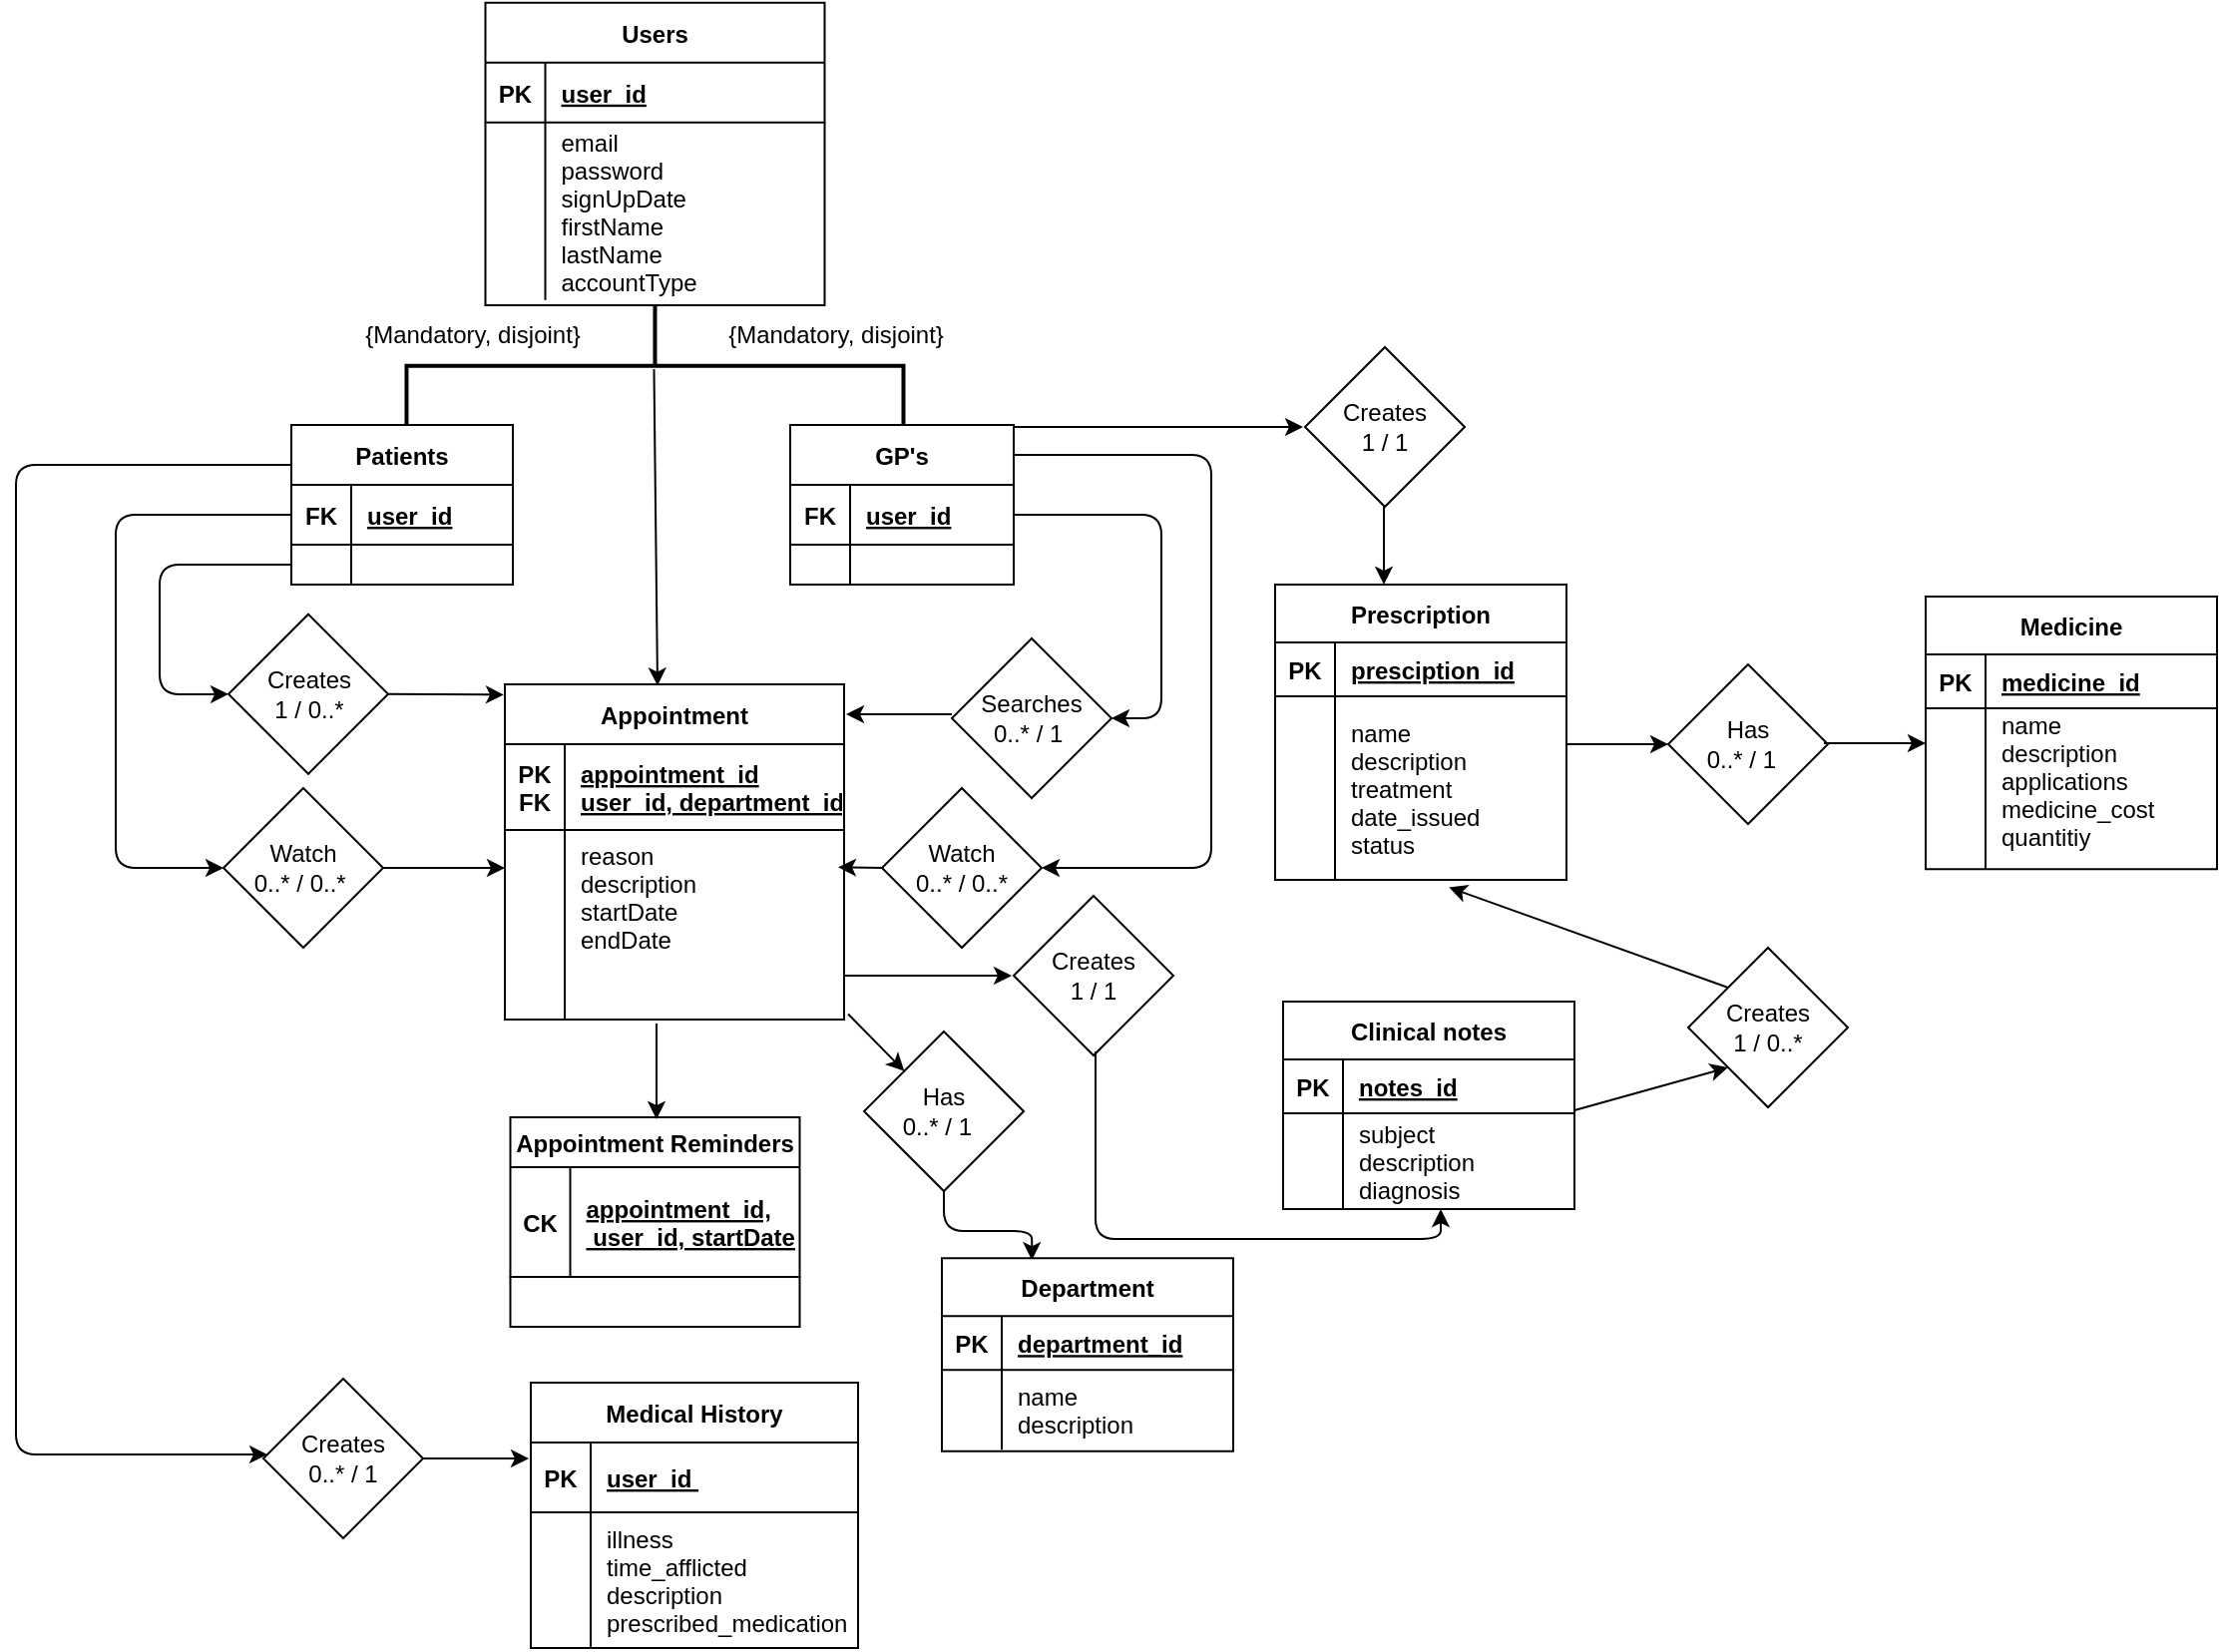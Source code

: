 <mxfile version="13.10.2" type="device"><diagram id="R2lEEEUBdFMjLlhIrx00" name="Diagram"><mxGraphModel dx="1635" dy="1203" grid="0" gridSize="10" guides="1" tooltips="1" connect="1" arrows="1" fold="1" page="0" pageScale="1" pageWidth="850" pageHeight="1100" math="0" shadow="0" extFonts="Permanent Marker^https://fonts.googleapis.com/css?family=Permanent+Marker"><root><mxCell id="0"/><mxCell id="1" parent="0"/><mxCell id="ns8veMdd_7WvEedU-JZv-5" style="edgeStyle=orthogonalEdgeStyle;rounded=1;orthogonalLoop=1;jettySize=auto;html=1;exitX=0;exitY=0.25;exitDx=0;exitDy=0;" parent="1" source="C-vyLk0tnHw3VtMMgP7b-2" target="ns8veMdd_7WvEedU-JZv-6" edge="1"><mxGeometry relative="1" as="geometry"><mxPoint x="40" y="370" as="targetPoint"/><Array as="points"><mxPoint x="105" y="230"/><mxPoint x="105" y="726"/><mxPoint x="269" y="726"/></Array></mxGeometry></mxCell><mxCell id="6a3gbyVTUJdRKcO8Yb8x-32" value="" style="strokeWidth=2;html=1;shape=mxgraph.flowchart.annotation_2;align=left;labelPosition=right;pointerEvents=1;rotation=90;" parent="1" vertex="1"><mxGeometry x="395.37" y="55.87" width="59.75" height="249" as="geometry"/></mxCell><mxCell id="6a3gbyVTUJdRKcO8Yb8x-34" value="Searches&lt;br&gt;0..* / 1&amp;nbsp;" style="rhombus;whiteSpace=wrap;html=1;" parent="1" vertex="1"><mxGeometry x="574" y="317" width="80" height="80" as="geometry"/></mxCell><mxCell id="6a3gbyVTUJdRKcO8Yb8x-35" style="edgeStyle=orthogonalEdgeStyle;rounded=1;orthogonalLoop=1;jettySize=auto;html=1;exitX=1;exitY=0.5;exitDx=0;exitDy=0;entryX=1;entryY=0.5;entryDx=0;entryDy=0;" parent="1" source="6a3gbyVTUJdRKcO8Yb8x-25" target="6a3gbyVTUJdRKcO8Yb8x-34" edge="1"><mxGeometry relative="1" as="geometry"><Array as="points"><mxPoint x="679" y="255"/><mxPoint x="679" y="357"/></Array></mxGeometry></mxCell><mxCell id="6a3gbyVTUJdRKcO8Yb8x-44" value="Creates &lt;br&gt;1 / 0..*" style="rhombus;whiteSpace=wrap;html=1;" parent="1" vertex="1"><mxGeometry x="211.5" y="304.87" width="80" height="80" as="geometry"/></mxCell><mxCell id="6a3gbyVTUJdRKcO8Yb8x-46" style="edgeStyle=orthogonalEdgeStyle;rounded=1;orthogonalLoop=1;jettySize=auto;html=1;entryX=0;entryY=0.5;entryDx=0;entryDy=0;exitX=0;exitY=0.5;exitDx=0;exitDy=0;" parent="1" source="C-vyLk0tnHw3VtMMgP7b-6" target="6a3gbyVTUJdRKcO8Yb8x-44" edge="1"><mxGeometry relative="1" as="geometry"><Array as="points"><mxPoint x="177" y="280"/><mxPoint x="177" y="345"/><mxPoint x="198" y="345"/></Array><mxPoint x="250" y="280" as="sourcePoint"/></mxGeometry></mxCell><mxCell id="wx3--FIx8wRdteSqaftg-1" value="Watch&lt;br&gt;0..* / 0..*&amp;nbsp;" style="rhombus;whiteSpace=wrap;html=1;" parent="1" vertex="1"><mxGeometry x="209" y="392" width="80" height="80" as="geometry"/></mxCell><mxCell id="wx3--FIx8wRdteSqaftg-5" style="edgeStyle=orthogonalEdgeStyle;rounded=1;orthogonalLoop=1;jettySize=auto;html=1;exitX=0;exitY=0.5;exitDx=0;exitDy=0;entryX=0;entryY=0.5;entryDx=0;entryDy=0;" parent="1" source="C-vyLk0tnHw3VtMMgP7b-3" target="wx3--FIx8wRdteSqaftg-1" edge="1"><mxGeometry relative="1" as="geometry"><mxPoint x="250" y="240" as="sourcePoint"/><mxPoint x="170" y="630" as="targetPoint"/><Array as="points"><mxPoint x="155" y="255"/><mxPoint x="155" y="432"/></Array></mxGeometry></mxCell><mxCell id="ns8veMdd_7WvEedU-JZv-32" style="edgeStyle=orthogonalEdgeStyle;rounded=1;orthogonalLoop=1;jettySize=auto;html=1;exitX=1;exitY=0.5;exitDx=0;exitDy=0;strokeColor=none;" parent="1" source="wx3--FIx8wRdteSqaftg-41" target="wx3--FIx8wRdteSqaftg-28" edge="1"><mxGeometry relative="1" as="geometry"/></mxCell><mxCell id="2" style="edgeStyle=orthogonalEdgeStyle;rounded=1;orthogonalLoop=1;jettySize=auto;html=1;entryX=0.309;entryY=0.01;entryDx=0;entryDy=0;entryPerimeter=0;" parent="1" source="wx3--FIx8wRdteSqaftg-41" target="wx3--FIx8wRdteSqaftg-28" edge="1"><mxGeometry relative="1" as="geometry"/></mxCell><mxCell id="wx3--FIx8wRdteSqaftg-41" value="Has&lt;br&gt;0..* / 1 &amp;nbsp;" style="rhombus;whiteSpace=wrap;html=1;" parent="1" vertex="1"><mxGeometry x="530" y="514" width="80" height="80" as="geometry"/></mxCell><mxCell id="6a3gbyVTUJdRKcO8Yb8x-36" value="Appointment" style="shape=table;startSize=30;container=1;collapsible=1;childLayout=tableLayout;fixedRows=1;rowLines=0;fontStyle=1;align=center;resizeLast=1;" parent="1" vertex="1"><mxGeometry x="350" y="340" width="170" height="168" as="geometry"><mxRectangle x="340" y="20" width="70" height="30" as="alternateBounds"/></mxGeometry></mxCell><mxCell id="6a3gbyVTUJdRKcO8Yb8x-37" value="" style="shape=partialRectangle;collapsible=0;dropTarget=0;pointerEvents=0;fillColor=none;points=[[0,0.5],[1,0.5]];portConstraint=eastwest;top=0;left=0;right=0;bottom=1;" parent="6a3gbyVTUJdRKcO8Yb8x-36" vertex="1"><mxGeometry y="30" width="170" height="43" as="geometry"/></mxCell><mxCell id="6a3gbyVTUJdRKcO8Yb8x-38" value="PK&#10;FK" style="shape=partialRectangle;overflow=hidden;connectable=0;fillColor=none;top=0;left=0;bottom=0;right=0;fontStyle=1;" parent="6a3gbyVTUJdRKcO8Yb8x-37" vertex="1"><mxGeometry width="30" height="43" as="geometry"/></mxCell><mxCell id="6a3gbyVTUJdRKcO8Yb8x-39" value="appointment_id&#10;user_id, department_id" style="shape=partialRectangle;overflow=hidden;connectable=0;fillColor=none;top=0;left=0;bottom=0;right=0;align=left;spacingLeft=6;fontStyle=5;" parent="6a3gbyVTUJdRKcO8Yb8x-37" vertex="1"><mxGeometry x="30" width="140" height="43" as="geometry"/></mxCell><mxCell id="6a3gbyVTUJdRKcO8Yb8x-40" value="" style="shape=partialRectangle;collapsible=0;dropTarget=0;pointerEvents=0;fillColor=none;points=[[0,0.5],[1,0.5]];portConstraint=eastwest;top=0;left=0;right=0;bottom=0;" parent="6a3gbyVTUJdRKcO8Yb8x-36" vertex="1"><mxGeometry y="73" width="170" height="95" as="geometry"/></mxCell><mxCell id="6a3gbyVTUJdRKcO8Yb8x-41" value="" style="shape=partialRectangle;overflow=hidden;connectable=0;fillColor=none;top=0;left=0;bottom=0;right=0;" parent="6a3gbyVTUJdRKcO8Yb8x-40" vertex="1"><mxGeometry width="30" height="95" as="geometry"/></mxCell><mxCell id="6a3gbyVTUJdRKcO8Yb8x-42" value="reason&#10;description&#10;startDate&#10;endDate&#10;&#10;" style="shape=partialRectangle;overflow=hidden;connectable=0;fillColor=none;top=0;left=0;bottom=0;right=0;align=left;spacingLeft=6;" parent="6a3gbyVTUJdRKcO8Yb8x-40" vertex="1"><mxGeometry x="30" width="140" height="95" as="geometry"/></mxCell><mxCell id="ns8veMdd_7WvEedU-JZv-6" value="Creates&lt;br&gt;0..* / 1" style="rhombus;whiteSpace=wrap;html=1;" parent="1" vertex="1"><mxGeometry x="229" y="688" width="80" height="80" as="geometry"/></mxCell><mxCell id="P6kOcSW-mybjxz6MBlRz-5" value="{Mandatory, disjoint}" style="text;html=1;strokeColor=none;fillColor=none;align=center;verticalAlign=middle;whiteSpace=wrap;rounded=0;" parent="1" vertex="1"><mxGeometry x="269" y="150" width="130" height="30" as="geometry"/></mxCell><mxCell id="P6kOcSW-mybjxz6MBlRz-6" value="{Mandatory, disjoint}" style="text;html=1;strokeColor=none;fillColor=none;align=center;verticalAlign=middle;whiteSpace=wrap;rounded=0;" parent="1" vertex="1"><mxGeometry x="450.5" y="150" width="130" height="30" as="geometry"/></mxCell><mxCell id="P6kOcSW-mybjxz6MBlRz-7" value="" style="endArrow=classic;html=1;exitX=1;exitY=0.5;exitDx=0;exitDy=0;entryX=-0.003;entryY=0.031;entryDx=0;entryDy=0;entryPerimeter=0;" parent="1" source="6a3gbyVTUJdRKcO8Yb8x-44" target="6a3gbyVTUJdRKcO8Yb8x-36" edge="1"><mxGeometry width="50" height="50" relative="1" as="geometry"><mxPoint x="330" y="390" as="sourcePoint"/><mxPoint x="350" y="350" as="targetPoint"/></mxGeometry></mxCell><mxCell id="P6kOcSW-mybjxz6MBlRz-9" value="" style="endArrow=classic;html=1;exitX=1;exitY=0.5;exitDx=0;exitDy=0;" parent="1" source="wx3--FIx8wRdteSqaftg-1" edge="1"><mxGeometry width="50" height="50" relative="1" as="geometry"><mxPoint x="270" y="580" as="sourcePoint"/><mxPoint x="350" y="432" as="targetPoint"/><Array as="points"/></mxGeometry></mxCell><mxCell id="P6kOcSW-mybjxz6MBlRz-10" value="" style="endArrow=classic;html=1;" parent="1" edge="1"><mxGeometry width="50" height="50" relative="1" as="geometry"><mxPoint x="574" y="355" as="sourcePoint"/><mxPoint x="521" y="355" as="targetPoint"/><Array as="points"/></mxGeometry></mxCell><mxCell id="P6kOcSW-mybjxz6MBlRz-21" value="" style="endArrow=classic;html=1;exitX=1.012;exitY=0.971;exitDx=0;exitDy=0;exitPerimeter=0;" parent="1" source="6a3gbyVTUJdRKcO8Yb8x-40" target="wx3--FIx8wRdteSqaftg-41" edge="1"><mxGeometry width="50" height="50" relative="1" as="geometry"><mxPoint x="530" y="520" as="sourcePoint"/><mxPoint x="565" y="470" as="targetPoint"/><Array as="points"/></mxGeometry></mxCell><mxCell id="wx3--FIx8wRdteSqaftg-28" value="Department" style="shape=table;startSize=29;container=1;collapsible=1;childLayout=tableLayout;fixedRows=1;rowLines=0;fontStyle=1;align=center;resizeLast=1;" parent="1" vertex="1"><mxGeometry x="569" y="627.63" width="146" height="96.75" as="geometry"/></mxCell><mxCell id="wx3--FIx8wRdteSqaftg-29" value="" style="shape=partialRectangle;collapsible=0;dropTarget=0;pointerEvents=0;fillColor=none;top=0;left=0;bottom=1;right=0;points=[[0,0.5],[1,0.5]];portConstraint=eastwest;" parent="wx3--FIx8wRdteSqaftg-28" vertex="1"><mxGeometry y="29" width="146" height="27" as="geometry"/></mxCell><mxCell id="wx3--FIx8wRdteSqaftg-30" value="PK" style="shape=partialRectangle;connectable=0;fillColor=none;top=0;left=0;bottom=0;right=0;fontStyle=1;overflow=hidden;" parent="wx3--FIx8wRdteSqaftg-29" vertex="1"><mxGeometry width="30.0" height="27" as="geometry"/></mxCell><mxCell id="wx3--FIx8wRdteSqaftg-31" value="department_id" style="shape=partialRectangle;connectable=0;fillColor=none;top=0;left=0;bottom=0;right=0;align=left;spacingLeft=6;fontStyle=5;overflow=hidden;" parent="wx3--FIx8wRdteSqaftg-29" vertex="1"><mxGeometry x="30.0" width="116" height="27" as="geometry"/></mxCell><mxCell id="wx3--FIx8wRdteSqaftg-35" value="" style="shape=partialRectangle;collapsible=0;dropTarget=0;pointerEvents=0;fillColor=none;top=0;left=0;bottom=0;right=0;points=[[0,0.5],[1,0.5]];portConstraint=eastwest;" parent="wx3--FIx8wRdteSqaftg-28" vertex="1"><mxGeometry y="56" width="146" height="40" as="geometry"/></mxCell><mxCell id="wx3--FIx8wRdteSqaftg-36" value="" style="shape=partialRectangle;connectable=0;fillColor=none;top=0;left=0;bottom=0;right=0;editable=1;overflow=hidden;" parent="wx3--FIx8wRdteSqaftg-35" vertex="1"><mxGeometry width="30.0" height="40" as="geometry"/></mxCell><mxCell id="wx3--FIx8wRdteSqaftg-37" value="name&#10;description" style="shape=partialRectangle;connectable=0;fillColor=none;top=0;left=0;bottom=0;right=0;align=left;spacingLeft=6;overflow=hidden;" parent="wx3--FIx8wRdteSqaftg-35" vertex="1"><mxGeometry x="30.0" width="116" height="40" as="geometry"/></mxCell><mxCell id="C-vyLk0tnHw3VtMMgP7b-23" value="Users" style="shape=table;startSize=30;container=1;collapsible=1;childLayout=tableLayout;fixedRows=1;rowLines=0;fontStyle=1;align=center;resizeLast=1;" parent="1" vertex="1"><mxGeometry x="340.25" y="-1.61" width="170" height="151.61" as="geometry"><mxRectangle x="340" y="20" width="70" height="30" as="alternateBounds"/></mxGeometry></mxCell><mxCell id="C-vyLk0tnHw3VtMMgP7b-24" value="" style="shape=partialRectangle;collapsible=0;dropTarget=0;pointerEvents=0;fillColor=none;points=[[0,0.5],[1,0.5]];portConstraint=eastwest;top=0;left=0;right=0;bottom=1;" parent="C-vyLk0tnHw3VtMMgP7b-23" vertex="1"><mxGeometry y="30" width="170" height="30" as="geometry"/></mxCell><mxCell id="C-vyLk0tnHw3VtMMgP7b-25" value="PK" style="shape=partialRectangle;overflow=hidden;connectable=0;fillColor=none;top=0;left=0;bottom=0;right=0;fontStyle=1;" parent="C-vyLk0tnHw3VtMMgP7b-24" vertex="1"><mxGeometry width="30" height="30" as="geometry"/></mxCell><mxCell id="C-vyLk0tnHw3VtMMgP7b-26" value="user_id" style="shape=partialRectangle;overflow=hidden;connectable=0;fillColor=none;top=0;left=0;bottom=0;right=0;align=left;spacingLeft=6;fontStyle=5;" parent="C-vyLk0tnHw3VtMMgP7b-24" vertex="1"><mxGeometry x="30" width="140" height="30" as="geometry"/></mxCell><mxCell id="C-vyLk0tnHw3VtMMgP7b-27" value="" style="shape=partialRectangle;collapsible=0;dropTarget=0;pointerEvents=0;fillColor=none;points=[[0,0.5],[1,0.5]];portConstraint=eastwest;top=0;left=0;right=0;bottom=0;" parent="C-vyLk0tnHw3VtMMgP7b-23" vertex="1"><mxGeometry y="60" width="170" height="89" as="geometry"/></mxCell><mxCell id="C-vyLk0tnHw3VtMMgP7b-28" value="" style="shape=partialRectangle;overflow=hidden;connectable=0;fillColor=none;top=0;left=0;bottom=0;right=0;" parent="C-vyLk0tnHw3VtMMgP7b-27" vertex="1"><mxGeometry width="30" height="89" as="geometry"/></mxCell><mxCell id="C-vyLk0tnHw3VtMMgP7b-29" value="email&#10;password&#10;signUpDate&#10;firstName&#10;lastName&#10;accountType" style="shape=partialRectangle;overflow=hidden;connectable=0;fillColor=none;top=0;left=0;bottom=0;right=0;align=left;spacingLeft=6;" parent="C-vyLk0tnHw3VtMMgP7b-27" vertex="1"><mxGeometry x="30" width="140" height="89" as="geometry"/></mxCell><mxCell id="C-vyLk0tnHw3VtMMgP7b-2" value="Patients" style="shape=table;startSize=30;container=1;collapsible=1;childLayout=tableLayout;fixedRows=1;rowLines=0;fontStyle=1;align=center;resizeLast=1;" parent="1" vertex="1"><mxGeometry x="243" y="210" width="111" height="80" as="geometry"/></mxCell><mxCell id="C-vyLk0tnHw3VtMMgP7b-3" value="" style="shape=partialRectangle;collapsible=0;dropTarget=0;pointerEvents=0;fillColor=none;points=[[0,0.5],[1,0.5]];portConstraint=eastwest;top=0;left=0;right=0;bottom=1;" parent="C-vyLk0tnHw3VtMMgP7b-2" vertex="1"><mxGeometry y="30" width="111" height="30" as="geometry"/></mxCell><mxCell id="C-vyLk0tnHw3VtMMgP7b-4" value="FK" style="shape=partialRectangle;overflow=hidden;connectable=0;fillColor=none;top=0;left=0;bottom=0;right=0;fontStyle=1;" parent="C-vyLk0tnHw3VtMMgP7b-3" vertex="1"><mxGeometry width="30" height="30" as="geometry"/></mxCell><mxCell id="C-vyLk0tnHw3VtMMgP7b-5" value="user_id" style="shape=partialRectangle;overflow=hidden;connectable=0;fillColor=none;top=0;left=0;bottom=0;right=0;align=left;spacingLeft=6;fontStyle=5;" parent="C-vyLk0tnHw3VtMMgP7b-3" vertex="1"><mxGeometry x="30" width="81" height="30" as="geometry"/></mxCell><mxCell id="C-vyLk0tnHw3VtMMgP7b-6" value="" style="shape=partialRectangle;collapsible=0;dropTarget=0;pointerEvents=0;fillColor=none;points=[[0,0.5],[1,0.5]];portConstraint=eastwest;top=0;left=0;right=0;bottom=0;" parent="C-vyLk0tnHw3VtMMgP7b-2" vertex="1"><mxGeometry y="60" width="111" height="20" as="geometry"/></mxCell><mxCell id="C-vyLk0tnHw3VtMMgP7b-7" value="" style="shape=partialRectangle;overflow=hidden;connectable=0;fillColor=none;top=0;left=0;bottom=0;right=0;" parent="C-vyLk0tnHw3VtMMgP7b-6" vertex="1"><mxGeometry width="30" height="20" as="geometry"/></mxCell><mxCell id="C-vyLk0tnHw3VtMMgP7b-8" value="" style="shape=partialRectangle;overflow=hidden;connectable=0;fillColor=none;top=0;left=0;bottom=0;right=0;align=left;spacingLeft=6;" parent="C-vyLk0tnHw3VtMMgP7b-6" vertex="1"><mxGeometry x="30" width="81" height="20" as="geometry"/></mxCell><mxCell id="6a3gbyVTUJdRKcO8Yb8x-24" value="GP's" style="shape=table;startSize=30;container=1;collapsible=1;childLayout=tableLayout;fixedRows=1;rowLines=0;fontStyle=1;align=center;resizeLast=1;" parent="1" vertex="1"><mxGeometry x="493" y="210" width="112" height="80" as="geometry"/></mxCell><mxCell id="6a3gbyVTUJdRKcO8Yb8x-25" value="" style="shape=partialRectangle;collapsible=0;dropTarget=0;pointerEvents=0;fillColor=none;points=[[0,0.5],[1,0.5]];portConstraint=eastwest;top=0;left=0;right=0;bottom=1;" parent="6a3gbyVTUJdRKcO8Yb8x-24" vertex="1"><mxGeometry y="30" width="112" height="30" as="geometry"/></mxCell><mxCell id="6a3gbyVTUJdRKcO8Yb8x-26" value="FK" style="shape=partialRectangle;overflow=hidden;connectable=0;fillColor=none;top=0;left=0;bottom=0;right=0;fontStyle=1;" parent="6a3gbyVTUJdRKcO8Yb8x-25" vertex="1"><mxGeometry width="30" height="30" as="geometry"/></mxCell><mxCell id="6a3gbyVTUJdRKcO8Yb8x-27" value="user_id" style="shape=partialRectangle;overflow=hidden;connectable=0;fillColor=none;top=0;left=0;bottom=0;right=0;align=left;spacingLeft=6;fontStyle=5;" parent="6a3gbyVTUJdRKcO8Yb8x-25" vertex="1"><mxGeometry x="30" width="82" height="30" as="geometry"/></mxCell><mxCell id="6a3gbyVTUJdRKcO8Yb8x-28" value="" style="shape=partialRectangle;collapsible=0;dropTarget=0;pointerEvents=0;fillColor=none;points=[[0,0.5],[1,0.5]];portConstraint=eastwest;top=0;left=0;right=0;bottom=0;" parent="6a3gbyVTUJdRKcO8Yb8x-24" vertex="1"><mxGeometry y="60" width="112" height="20" as="geometry"/></mxCell><mxCell id="6a3gbyVTUJdRKcO8Yb8x-29" value="" style="shape=partialRectangle;overflow=hidden;connectable=0;fillColor=none;top=0;left=0;bottom=0;right=0;" parent="6a3gbyVTUJdRKcO8Yb8x-28" vertex="1"><mxGeometry width="30" height="20" as="geometry"/></mxCell><mxCell id="6a3gbyVTUJdRKcO8Yb8x-30" value="" style="shape=partialRectangle;overflow=hidden;connectable=0;fillColor=none;top=0;left=0;bottom=0;right=0;align=left;spacingLeft=6;" parent="6a3gbyVTUJdRKcO8Yb8x-28" vertex="1"><mxGeometry x="30" width="82" height="20" as="geometry"/></mxCell><mxCell id="lxqCX38mrg4tKDXiwQsC-1" value="Medical History" style="shape=table;startSize=30;container=1;collapsible=1;childLayout=tableLayout;fixedRows=1;rowLines=0;fontStyle=1;align=center;resizeLast=1;" parent="1" vertex="1"><mxGeometry x="363" y="690" width="164" height="133" as="geometry"><mxRectangle x="340" y="20" width="70" height="30" as="alternateBounds"/></mxGeometry></mxCell><mxCell id="lxqCX38mrg4tKDXiwQsC-2" value="" style="shape=partialRectangle;collapsible=0;dropTarget=0;pointerEvents=0;fillColor=none;points=[[0,0.5],[1,0.5]];portConstraint=eastwest;top=0;left=0;right=0;bottom=1;" parent="lxqCX38mrg4tKDXiwQsC-1" vertex="1"><mxGeometry y="30" width="164" height="35" as="geometry"/></mxCell><mxCell id="lxqCX38mrg4tKDXiwQsC-3" value="PK" style="shape=partialRectangle;overflow=hidden;connectable=0;fillColor=none;top=0;left=0;bottom=0;right=0;fontStyle=1;" parent="lxqCX38mrg4tKDXiwQsC-2" vertex="1"><mxGeometry width="30" height="35" as="geometry"/></mxCell><mxCell id="lxqCX38mrg4tKDXiwQsC-4" value="user_id " style="shape=partialRectangle;overflow=hidden;connectable=0;fillColor=none;top=0;left=0;bottom=0;right=0;align=left;spacingLeft=6;fontStyle=5;" parent="lxqCX38mrg4tKDXiwQsC-2" vertex="1"><mxGeometry x="30" width="134" height="35" as="geometry"/></mxCell><mxCell id="lxqCX38mrg4tKDXiwQsC-5" value="" style="shape=partialRectangle;collapsible=0;dropTarget=0;pointerEvents=0;fillColor=none;points=[[0,0.5],[1,0.5]];portConstraint=eastwest;top=0;left=0;right=0;bottom=0;" parent="lxqCX38mrg4tKDXiwQsC-1" vertex="1"><mxGeometry y="65" width="164" height="68" as="geometry"/></mxCell><mxCell id="lxqCX38mrg4tKDXiwQsC-6" value="" style="shape=partialRectangle;overflow=hidden;connectable=0;fillColor=none;top=0;left=0;bottom=0;right=0;" parent="lxqCX38mrg4tKDXiwQsC-5" vertex="1"><mxGeometry width="30" height="68" as="geometry"/></mxCell><mxCell id="lxqCX38mrg4tKDXiwQsC-7" value="illness&#10;time_afflicted&#10;description&#10;prescribed_medication" style="shape=partialRectangle;overflow=hidden;connectable=0;fillColor=none;top=0;left=0;bottom=0;right=0;align=left;spacingLeft=6;" parent="lxqCX38mrg4tKDXiwQsC-5" vertex="1"><mxGeometry x="30" width="134" height="68" as="geometry"/></mxCell><mxCell id="3" value="Appointment Reminders" style="shape=table;startSize=25;container=1;collapsible=1;childLayout=tableLayout;fixedRows=1;rowLines=0;fontStyle=1;align=center;resizeLast=1;" parent="1" vertex="1"><mxGeometry x="352.75" y="557" width="145" height="105" as="geometry"/></mxCell><mxCell id="4" value="" style="shape=partialRectangle;collapsible=0;dropTarget=0;pointerEvents=0;fillColor=none;top=0;left=0;bottom=1;right=0;points=[[0,0.5],[1,0.5]];portConstraint=eastwest;" parent="3" vertex="1"><mxGeometry y="25" width="145" height="55" as="geometry"/></mxCell><mxCell id="5" value="CK" style="shape=partialRectangle;connectable=0;fillColor=none;top=0;left=0;bottom=0;right=0;fontStyle=1;overflow=hidden;" parent="4" vertex="1"><mxGeometry width="30.0" height="55" as="geometry"/></mxCell><mxCell id="6" value="appointment_id,&#10; user_id, startDate" style="shape=partialRectangle;connectable=0;fillColor=none;top=0;left=0;bottom=0;right=0;align=left;spacingLeft=6;fontStyle=5;overflow=hidden;" parent="4" vertex="1"><mxGeometry x="30.0" width="115" height="55" as="geometry"/></mxCell><mxCell id="T6FLNSdToQMwpcqyPoO5-12" style="edgeStyle=orthogonalEdgeStyle;rounded=1;orthogonalLoop=1;jettySize=auto;html=1;exitX=1;exitY=0.5;exitDx=0;exitDy=0;entryX=1;entryY=0.5;entryDx=0;entryDy=0;" edge="1" parent="1" target="T6FLNSdToQMwpcqyPoO5-13"><mxGeometry relative="1" as="geometry"><Array as="points"><mxPoint x="704" y="225"/><mxPoint x="704" y="432"/></Array><mxPoint x="605" y="225" as="sourcePoint"/><mxPoint x="613" y="418" as="targetPoint"/></mxGeometry></mxCell><mxCell id="T6FLNSdToQMwpcqyPoO5-13" value="Watch&lt;br&gt;0..* / 0..*" style="rhombus;whiteSpace=wrap;html=1;" vertex="1" parent="1"><mxGeometry x="539" y="392" width="80" height="80" as="geometry"/></mxCell><mxCell id="T6FLNSdToQMwpcqyPoO5-16" value="" style="endArrow=classic;html=1;entryX=0.973;entryY=0.09;entryDx=0;entryDy=0;entryPerimeter=0;" edge="1" parent="1"><mxGeometry width="50" height="50" relative="1" as="geometry"><mxPoint x="540" y="432" as="sourcePoint"/><mxPoint x="517.0" y="431.679" as="targetPoint"/><Array as="points"/></mxGeometry></mxCell><mxCell id="T6FLNSdToQMwpcqyPoO5-18" value="" style="endArrow=classic;html=1;exitX=1;exitY=0.5;exitDx=0;exitDy=0;" edge="1" parent="1"><mxGeometry width="50" height="50" relative="1" as="geometry"><mxPoint x="519.75" y="486" as="sourcePoint"/><mxPoint x="604" y="486" as="targetPoint"/><Array as="points"/></mxGeometry></mxCell><mxCell id="T6FLNSdToQMwpcqyPoO5-19" value="Prescription" style="shape=table;startSize=29;container=1;collapsible=1;childLayout=tableLayout;fixedRows=1;rowLines=0;fontStyle=1;align=center;resizeLast=1;" vertex="1" parent="1"><mxGeometry x="736" y="290" width="146" height="148" as="geometry"/></mxCell><mxCell id="T6FLNSdToQMwpcqyPoO5-20" value="" style="shape=partialRectangle;collapsible=0;dropTarget=0;pointerEvents=0;fillColor=none;top=0;left=0;bottom=1;right=0;points=[[0,0.5],[1,0.5]];portConstraint=eastwest;" vertex="1" parent="T6FLNSdToQMwpcqyPoO5-19"><mxGeometry y="29" width="146" height="27" as="geometry"/></mxCell><mxCell id="T6FLNSdToQMwpcqyPoO5-21" value="PK" style="shape=partialRectangle;connectable=0;fillColor=none;top=0;left=0;bottom=0;right=0;fontStyle=1;overflow=hidden;" vertex="1" parent="T6FLNSdToQMwpcqyPoO5-20"><mxGeometry width="30.0" height="27" as="geometry"/></mxCell><mxCell id="T6FLNSdToQMwpcqyPoO5-22" value="presciption_id" style="shape=partialRectangle;connectable=0;fillColor=none;top=0;left=0;bottom=0;right=0;align=left;spacingLeft=6;fontStyle=5;overflow=hidden;" vertex="1" parent="T6FLNSdToQMwpcqyPoO5-20"><mxGeometry x="30.0" width="116" height="27" as="geometry"/></mxCell><mxCell id="T6FLNSdToQMwpcqyPoO5-23" value="" style="shape=partialRectangle;collapsible=0;dropTarget=0;pointerEvents=0;fillColor=none;top=0;left=0;bottom=0;right=0;points=[[0,0.5],[1,0.5]];portConstraint=eastwest;" vertex="1" parent="T6FLNSdToQMwpcqyPoO5-19"><mxGeometry y="56" width="146" height="92" as="geometry"/></mxCell><mxCell id="T6FLNSdToQMwpcqyPoO5-24" value="" style="shape=partialRectangle;connectable=0;fillColor=none;top=0;left=0;bottom=0;right=0;editable=1;overflow=hidden;" vertex="1" parent="T6FLNSdToQMwpcqyPoO5-23"><mxGeometry width="30.0" height="92" as="geometry"/></mxCell><mxCell id="T6FLNSdToQMwpcqyPoO5-25" value="name&#10;description&#10;treatment&#10;date_issued&#10;status" style="shape=partialRectangle;connectable=0;fillColor=none;top=0;left=0;bottom=0;right=0;align=left;spacingLeft=6;overflow=hidden;" vertex="1" parent="T6FLNSdToQMwpcqyPoO5-23"><mxGeometry x="30.0" width="116" height="92" as="geometry"/></mxCell><mxCell id="T6FLNSdToQMwpcqyPoO5-27" value="Creates &lt;br&gt;1 / 1" style="rhombus;whiteSpace=wrap;html=1;" vertex="1" parent="1"><mxGeometry x="751" y="171" width="80" height="80" as="geometry"/></mxCell><mxCell id="T6FLNSdToQMwpcqyPoO5-34" value="" style="endArrow=classic;html=1;" edge="1" parent="1"><mxGeometry width="50" height="50" relative="1" as="geometry"><mxPoint x="605" y="211" as="sourcePoint"/><mxPoint x="750" y="211" as="targetPoint"/><Array as="points"/></mxGeometry></mxCell><mxCell id="T6FLNSdToQMwpcqyPoO5-35" value="" style="endArrow=classic;html=1;" edge="1" parent="1"><mxGeometry width="50" height="50" relative="1" as="geometry"><mxPoint x="790.5" y="251" as="sourcePoint"/><mxPoint x="790.5" y="290" as="targetPoint"/><Array as="points"/></mxGeometry></mxCell><mxCell id="T6FLNSdToQMwpcqyPoO5-36" value="Creates &lt;br&gt;1 / 1" style="rhombus;whiteSpace=wrap;html=1;" vertex="1" parent="1"><mxGeometry x="605" y="446" width="80" height="80" as="geometry"/></mxCell><mxCell id="T6FLNSdToQMwpcqyPoO5-37" value="Clinical notes" style="shape=table;startSize=29;container=1;collapsible=1;childLayout=tableLayout;fixedRows=1;rowLines=0;fontStyle=1;align=center;resizeLast=1;" vertex="1" parent="1"><mxGeometry x="740" y="499" width="146" height="104" as="geometry"/></mxCell><mxCell id="T6FLNSdToQMwpcqyPoO5-38" value="" style="shape=partialRectangle;collapsible=0;dropTarget=0;pointerEvents=0;fillColor=none;top=0;left=0;bottom=1;right=0;points=[[0,0.5],[1,0.5]];portConstraint=eastwest;" vertex="1" parent="T6FLNSdToQMwpcqyPoO5-37"><mxGeometry y="29" width="146" height="27" as="geometry"/></mxCell><mxCell id="T6FLNSdToQMwpcqyPoO5-39" value="PK" style="shape=partialRectangle;connectable=0;fillColor=none;top=0;left=0;bottom=0;right=0;fontStyle=1;overflow=hidden;" vertex="1" parent="T6FLNSdToQMwpcqyPoO5-38"><mxGeometry width="30.0" height="27" as="geometry"/></mxCell><mxCell id="T6FLNSdToQMwpcqyPoO5-40" value="notes_id" style="shape=partialRectangle;connectable=0;fillColor=none;top=0;left=0;bottom=0;right=0;align=left;spacingLeft=6;fontStyle=5;overflow=hidden;" vertex="1" parent="T6FLNSdToQMwpcqyPoO5-38"><mxGeometry x="30.0" width="116" height="27" as="geometry"/></mxCell><mxCell id="T6FLNSdToQMwpcqyPoO5-41" value="" style="shape=partialRectangle;collapsible=0;dropTarget=0;pointerEvents=0;fillColor=none;top=0;left=0;bottom=0;right=0;points=[[0,0.5],[1,0.5]];portConstraint=eastwest;" vertex="1" parent="T6FLNSdToQMwpcqyPoO5-37"><mxGeometry y="56" width="146" height="48" as="geometry"/></mxCell><mxCell id="T6FLNSdToQMwpcqyPoO5-42" value="" style="shape=partialRectangle;connectable=0;fillColor=none;top=0;left=0;bottom=0;right=0;editable=1;overflow=hidden;" vertex="1" parent="T6FLNSdToQMwpcqyPoO5-41"><mxGeometry width="30.0" height="48" as="geometry"/></mxCell><mxCell id="T6FLNSdToQMwpcqyPoO5-43" value="subject&#10;description&#10;diagnosis" style="shape=partialRectangle;connectable=0;fillColor=none;top=0;left=0;bottom=0;right=0;align=left;spacingLeft=6;overflow=hidden;" vertex="1" parent="T6FLNSdToQMwpcqyPoO5-41"><mxGeometry x="30.0" width="116" height="48" as="geometry"/></mxCell><mxCell id="T6FLNSdToQMwpcqyPoO5-44" value="" style="endArrow=classic;html=1;" edge="1" parent="1"><mxGeometry width="50" height="50" relative="1" as="geometry"><mxPoint x="882" y="370" as="sourcePoint"/><mxPoint x="933" y="370" as="targetPoint"/><Array as="points"/></mxGeometry></mxCell><mxCell id="T6FLNSdToQMwpcqyPoO5-45" value="Has&lt;br&gt;0..* / 1 &amp;nbsp;" style="rhombus;whiteSpace=wrap;html=1;" vertex="1" parent="1"><mxGeometry x="933" y="330" width="80" height="80" as="geometry"/></mxCell><mxCell id="T6FLNSdToQMwpcqyPoO5-46" value="" style="endArrow=classic;html=1;" edge="1" parent="1"><mxGeometry width="50" height="50" relative="1" as="geometry"><mxPoint x="1011" y="369.5" as="sourcePoint"/><mxPoint x="1062" y="369.5" as="targetPoint"/><Array as="points"/></mxGeometry></mxCell><mxCell id="T6FLNSdToQMwpcqyPoO5-47" value="Medicine" style="shape=table;startSize=29;container=1;collapsible=1;childLayout=tableLayout;fixedRows=1;rowLines=0;fontStyle=1;align=center;resizeLast=1;" vertex="1" parent="1"><mxGeometry x="1062" y="296" width="146" height="136.653" as="geometry"/></mxCell><mxCell id="T6FLNSdToQMwpcqyPoO5-48" value="" style="shape=partialRectangle;collapsible=0;dropTarget=0;pointerEvents=0;fillColor=none;top=0;left=0;bottom=1;right=0;points=[[0,0.5],[1,0.5]];portConstraint=eastwest;" vertex="1" parent="T6FLNSdToQMwpcqyPoO5-47"><mxGeometry y="29" width="146" height="27" as="geometry"/></mxCell><mxCell id="T6FLNSdToQMwpcqyPoO5-49" value="PK" style="shape=partialRectangle;connectable=0;fillColor=none;top=0;left=0;bottom=0;right=0;fontStyle=1;overflow=hidden;" vertex="1" parent="T6FLNSdToQMwpcqyPoO5-48"><mxGeometry width="30.0" height="27" as="geometry"/></mxCell><mxCell id="T6FLNSdToQMwpcqyPoO5-50" value="medicine_id" style="shape=partialRectangle;connectable=0;fillColor=none;top=0;left=0;bottom=0;right=0;align=left;spacingLeft=6;fontStyle=5;overflow=hidden;" vertex="1" parent="T6FLNSdToQMwpcqyPoO5-48"><mxGeometry x="30.0" width="116" height="27" as="geometry"/></mxCell><mxCell id="T6FLNSdToQMwpcqyPoO5-51" value="" style="shape=partialRectangle;collapsible=0;dropTarget=0;pointerEvents=0;fillColor=none;top=0;left=0;bottom=0;right=0;points=[[0,0.5],[1,0.5]];portConstraint=eastwest;" vertex="1" parent="T6FLNSdToQMwpcqyPoO5-47"><mxGeometry y="56" width="146" height="81" as="geometry"/></mxCell><mxCell id="T6FLNSdToQMwpcqyPoO5-52" value="" style="shape=partialRectangle;connectable=0;fillColor=none;top=0;left=0;bottom=0;right=0;editable=1;overflow=hidden;" vertex="1" parent="T6FLNSdToQMwpcqyPoO5-51"><mxGeometry width="30.0" height="81" as="geometry"/></mxCell><mxCell id="T6FLNSdToQMwpcqyPoO5-53" value="name&#10;description&#10;applications&#10;medicine_cost&#10;quantitiy&#10;" style="shape=partialRectangle;connectable=0;fillColor=none;top=0;left=0;bottom=0;right=0;align=left;spacingLeft=6;overflow=hidden;" vertex="1" parent="T6FLNSdToQMwpcqyPoO5-51"><mxGeometry x="30.0" width="116" height="81" as="geometry"/></mxCell><mxCell id="T6FLNSdToQMwpcqyPoO5-58" value="" style="endArrow=classic;html=1;" edge="1" parent="1"><mxGeometry width="50" height="50" relative="1" as="geometry"><mxPoint x="309" y="728" as="sourcePoint"/><mxPoint x="362" y="728" as="targetPoint"/><Array as="points"/></mxGeometry></mxCell><mxCell id="T6FLNSdToQMwpcqyPoO5-60" value="" style="endArrow=classic;html=1;entryX=0.45;entryY=0.004;entryDx=0;entryDy=0;entryPerimeter=0;" edge="1" parent="1" target="6a3gbyVTUJdRKcO8Yb8x-36"><mxGeometry width="50" height="50" relative="1" as="geometry"><mxPoint x="424.74" y="182" as="sourcePoint"/><mxPoint x="424.74" y="221" as="targetPoint"/><Array as="points"/></mxGeometry></mxCell><mxCell id="T6FLNSdToQMwpcqyPoO5-62" value="" style="endArrow=classic;html=1;" edge="1" parent="1"><mxGeometry width="50" height="50" relative="1" as="geometry"><mxPoint x="426" y="510" as="sourcePoint"/><mxPoint x="426" y="558" as="targetPoint"/><Array as="points"/></mxGeometry></mxCell><mxCell id="T6FLNSdToQMwpcqyPoO5-63" style="edgeStyle=orthogonalEdgeStyle;rounded=1;orthogonalLoop=1;jettySize=auto;html=1;" edge="1" parent="1"><mxGeometry relative="1" as="geometry"><mxPoint x="646" y="524" as="sourcePoint"/><mxPoint x="819" y="603" as="targetPoint"/><Array as="points"><mxPoint x="646" y="618"/><mxPoint x="819" y="618"/></Array></mxGeometry></mxCell><mxCell id="T6FLNSdToQMwpcqyPoO5-65" value="" style="endArrow=classic;html=1;entryX=0;entryY=1;entryDx=0;entryDy=0;" edge="1" parent="1" target="T6FLNSdToQMwpcqyPoO5-66"><mxGeometry width="50" height="50" relative="1" as="geometry"><mxPoint x="886" y="553.5" as="sourcePoint"/><mxPoint x="943" y="512" as="targetPoint"/><Array as="points"/></mxGeometry></mxCell><mxCell id="T6FLNSdToQMwpcqyPoO5-66" value="Creates &lt;br&gt;1 / 0..*" style="rhombus;whiteSpace=wrap;html=1;" vertex="1" parent="1"><mxGeometry x="943" y="472" width="80" height="80" as="geometry"/></mxCell><mxCell id="T6FLNSdToQMwpcqyPoO5-69" value="" style="endArrow=classic;html=1;exitX=0;exitY=0;exitDx=0;exitDy=0;entryX=0.597;entryY=1.041;entryDx=0;entryDy=0;entryPerimeter=0;" edge="1" parent="1" source="T6FLNSdToQMwpcqyPoO5-66" target="T6FLNSdToQMwpcqyPoO5-23"><mxGeometry width="50" height="50" relative="1" as="geometry"><mxPoint x="822" y="472" as="sourcePoint"/><mxPoint x="906.25" y="472" as="targetPoint"/><Array as="points"/></mxGeometry></mxCell></root></mxGraphModel></diagram></mxfile>